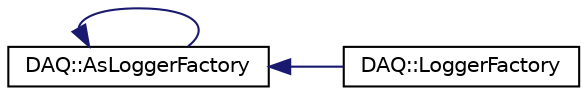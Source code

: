 digraph "Graphical Class Hierarchy"
{
  edge [fontname="Helvetica",fontsize="10",labelfontname="Helvetica",labelfontsize="10"];
  node [fontname="Helvetica",fontsize="10",shape=record];
  rankdir="LR";
  Node0 [label="noncopyable",height=0.2,width=0.4,color="grey75", fillcolor="white", style="filled"];
  Node0 -> Node0 [dir="back",color="midnightblue",fontsize="10",style="solid",fontname="Helvetica"];
  Node0 [label="DAQ::AsLoggerFactory",height=0.2,width=0.4,color="black", fillcolor="white", style="filled",URL="$classDAQ_1_1AsLoggerFactory.html",tooltip="异步Logger工厂 "];
  Node0 -> Node2 [dir="back",color="midnightblue",fontsize="10",style="solid",fontname="Helvetica"];
  Node2 [label="DAQ::LoggerFactory",height=0.2,width=0.4,color="black", fillcolor="white", style="filled",URL="$classDAQ_1_1LoggerFactory.html",tooltip="同步Logger工厂 "];
}
